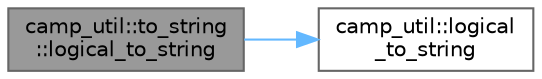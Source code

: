 digraph "camp_util::to_string::logical_to_string"
{
 // LATEX_PDF_SIZE
  bgcolor="transparent";
  edge [fontname=Helvetica,fontsize=10,labelfontname=Helvetica,labelfontsize=10];
  node [fontname=Helvetica,fontsize=10,shape=box,height=0.2,width=0.4];
  rankdir="LR";
  Node1 [label="camp_util::to_string\l::logical_to_string",height=0.2,width=0.4,color="gray40", fillcolor="grey60", style="filled", fontcolor="black",tooltip="Convert a logical to a string format."];
  Node1 -> Node2 [color="steelblue1",style="solid"];
  Node2 [label="camp_util::logical\l_to_string",height=0.2,width=0.4,color="grey40", fillcolor="white", style="filled",URL="$namespacecamp__util.html#a8e18cede79f49d055c0254ba41d60a2c",tooltip="Convert a logical to a string format."];
}

